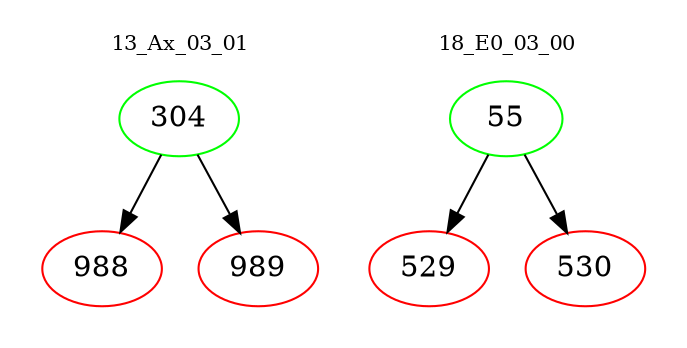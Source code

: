 digraph{
subgraph cluster_0 {
color = white
label = "13_Ax_03_01";
fontsize=10;
T0_304 [label="304", color="green"]
T0_304 -> T0_988 [color="black"]
T0_988 [label="988", color="red"]
T0_304 -> T0_989 [color="black"]
T0_989 [label="989", color="red"]
}
subgraph cluster_1 {
color = white
label = "18_E0_03_00";
fontsize=10;
T1_55 [label="55", color="green"]
T1_55 -> T1_529 [color="black"]
T1_529 [label="529", color="red"]
T1_55 -> T1_530 [color="black"]
T1_530 [label="530", color="red"]
}
}
